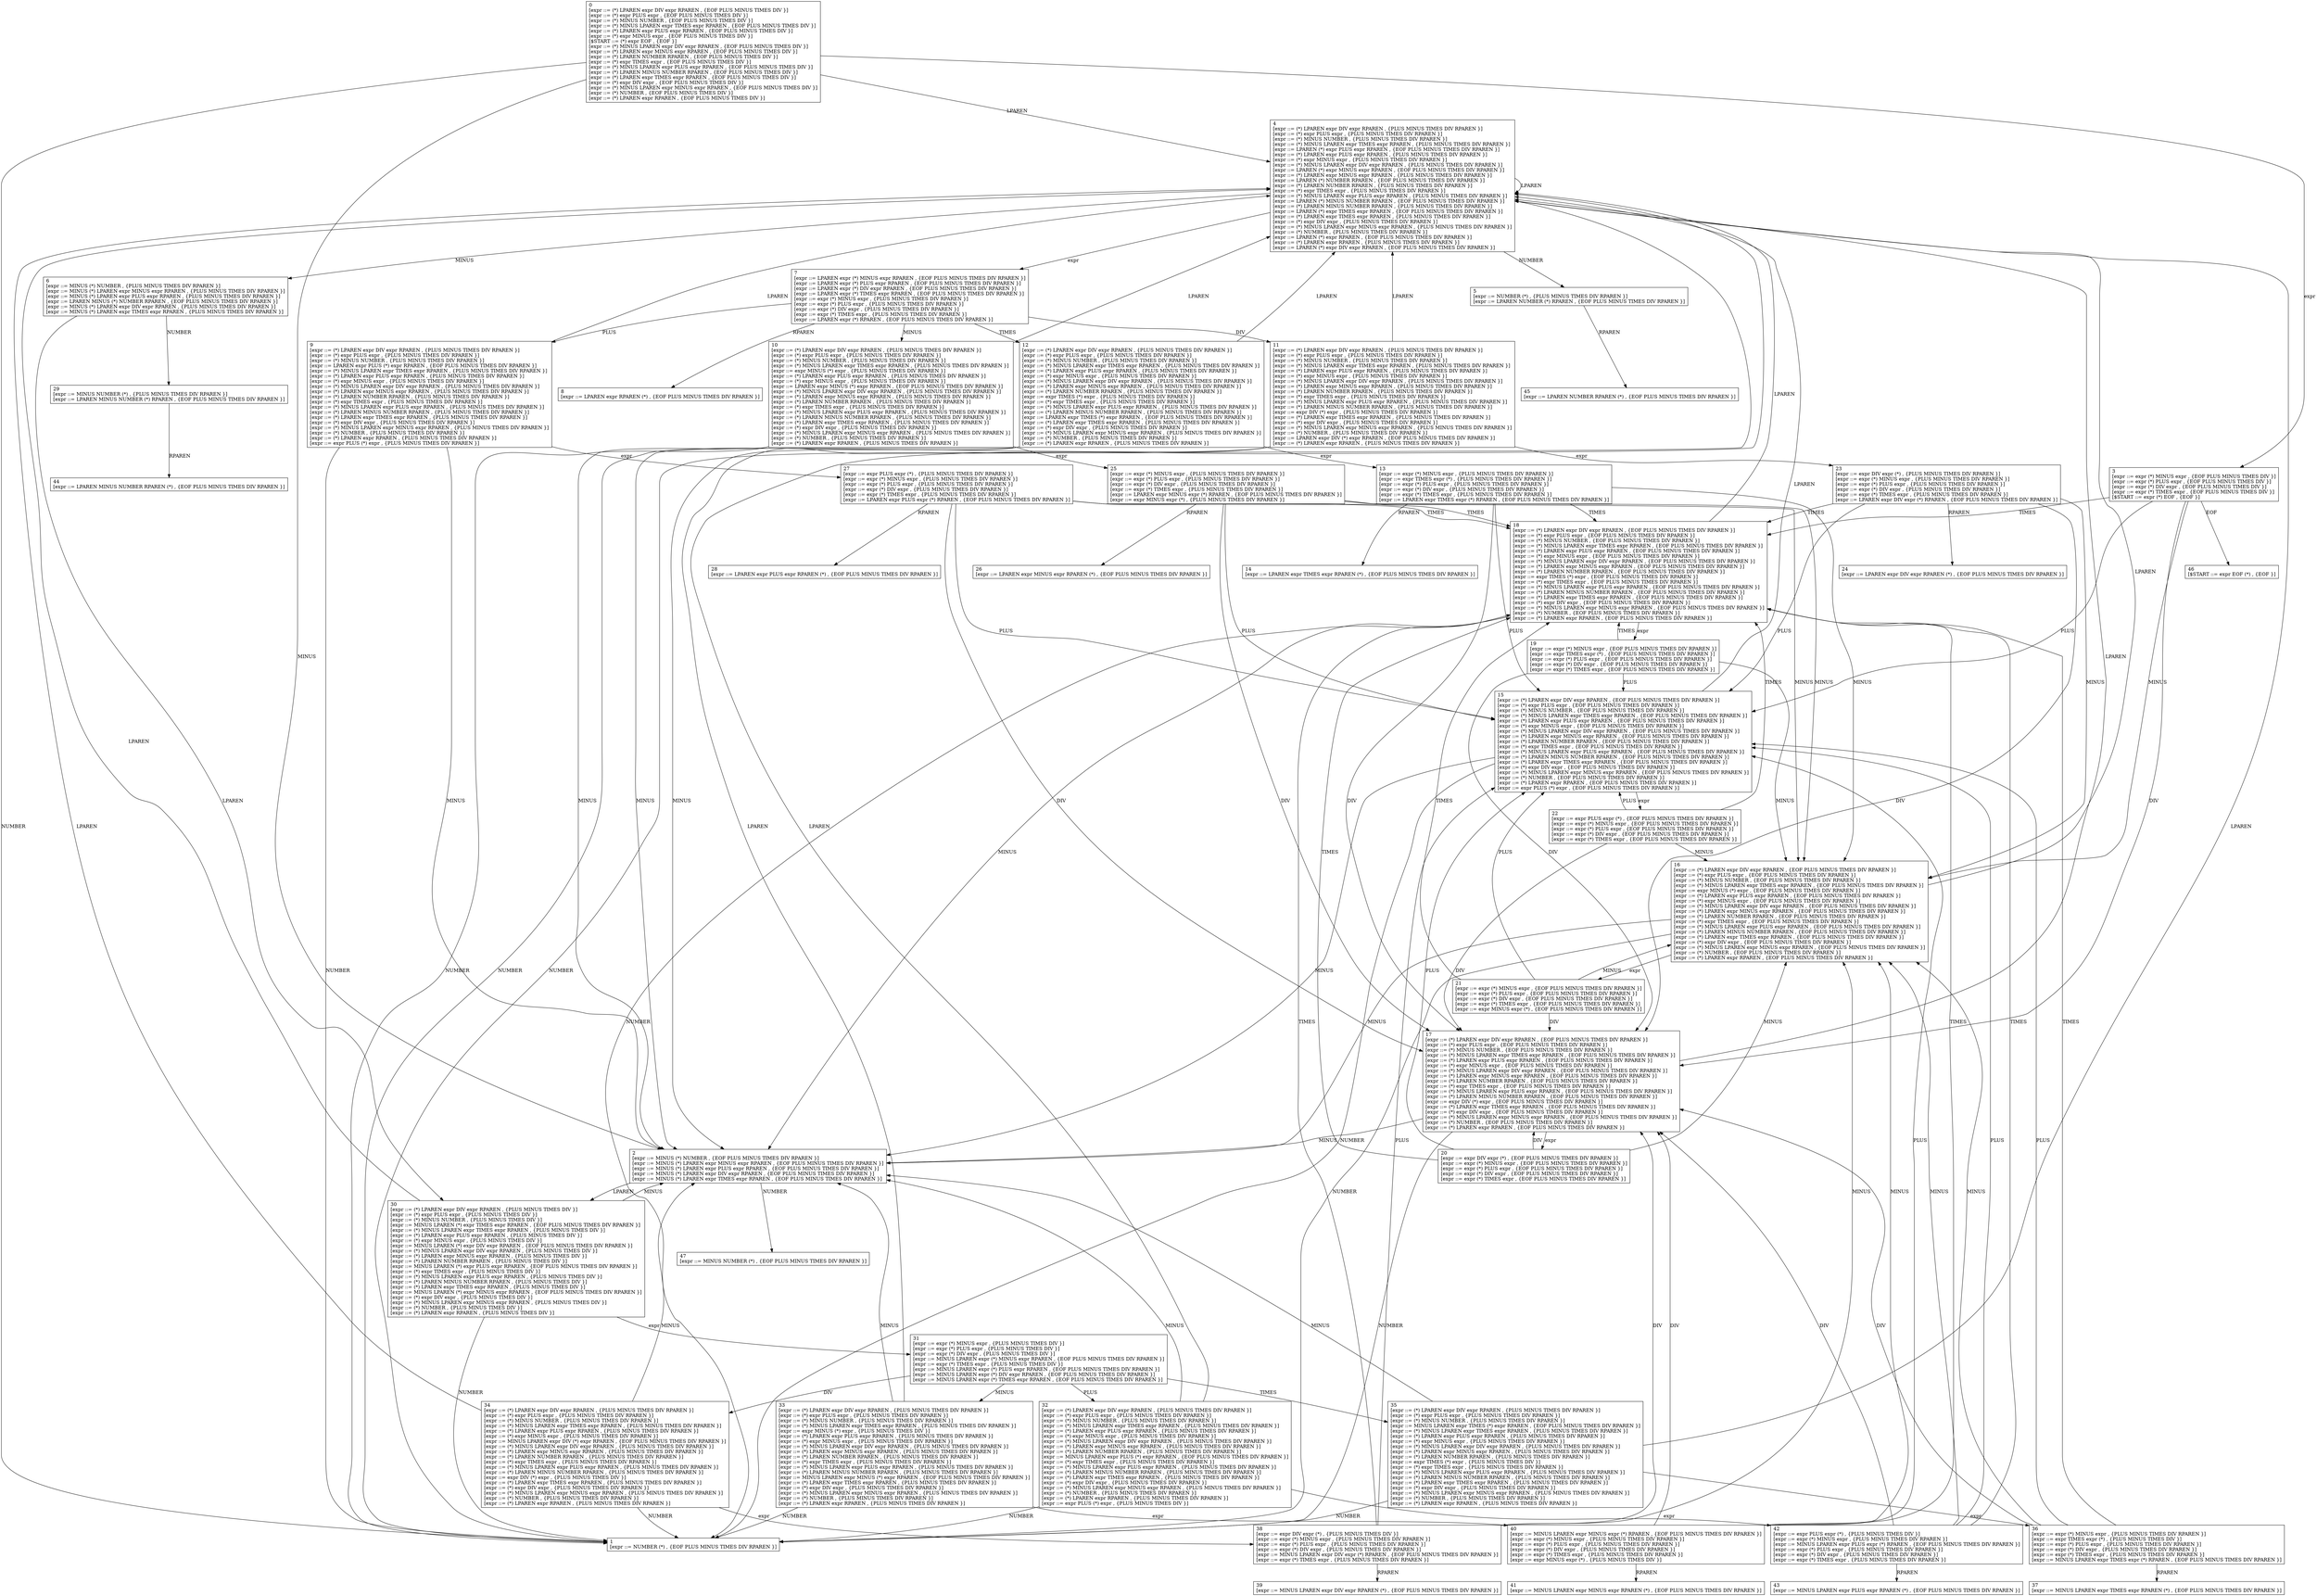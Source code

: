 // compile using graphviz: 
// dot lalr_machine.dot -Tsvg -o lalr_machine.svg
// fdp lalr_machine.dot -Tsvg -o lalr_machine.svg
// neato lalr_machine.dot -Tsvg -o lalr_machine.svg
digraph g {
   overlap = false;
   splines = true;
// ===== Viable Prefix Recognizer =====
// START 
"node0" [
   label ="0\l[expr ::= (*) LPAREN expr DIV expr RPAREN , {EOF PLUS MINUS TIMES DIV }]\l[expr ::= (*) expr PLUS expr , {EOF PLUS MINUS TIMES DIV }]\l[expr ::= (*) MINUS NUMBER , {EOF PLUS MINUS TIMES DIV }]\l[expr ::= (*) MINUS LPAREN expr TIMES expr RPAREN , {EOF PLUS MINUS TIMES DIV }]\l[expr ::= (*) LPAREN expr PLUS expr RPAREN , {EOF PLUS MINUS TIMES DIV }]\l[expr ::= (*) expr MINUS expr , {EOF PLUS MINUS TIMES DIV }]\l[$START ::= (*) expr EOF , {EOF }]\l[expr ::= (*) MINUS LPAREN expr DIV expr RPAREN , {EOF PLUS MINUS TIMES DIV }]\l[expr ::= (*) LPAREN expr MINUS expr RPAREN , {EOF PLUS MINUS TIMES DIV }]\l[expr ::= (*) LPAREN NUMBER RPAREN , {EOF PLUS MINUS TIMES DIV }]\l[expr ::= (*) expr TIMES expr , {EOF PLUS MINUS TIMES DIV }]\l[expr ::= (*) MINUS LPAREN expr PLUS expr RPAREN , {EOF PLUS MINUS TIMES DIV }]\l[expr ::= (*) LPAREN MINUS NUMBER RPAREN , {EOF PLUS MINUS TIMES DIV }]\l[expr ::= (*) LPAREN expr TIMES expr RPAREN , {EOF PLUS MINUS TIMES DIV }]\l[expr ::= (*) expr DIV expr , {EOF PLUS MINUS TIMES DIV }]\l[expr ::= (*) MINUS LPAREN expr MINUS expr RPAREN , {EOF PLUS MINUS TIMES DIV }]\l[expr ::= (*) NUMBER , {EOF PLUS MINUS TIMES DIV }]\l[expr ::= (*) LPAREN expr RPAREN , {EOF PLUS MINUS TIMES DIV }]\l"

   shape ="rect"
];
node0 -> node4 [ label="LPAREN"];
node0 -> node3 [ label="expr"];
node0 -> node2 [ label="MINUS"];
node0 -> node1 [ label="NUMBER"];
//-------------------
"node1" [
   label ="1\l[expr ::= NUMBER (*) , {EOF PLUS MINUS TIMES DIV RPAREN }]\l"

   shape ="rect"
];
//-------------------
"node2" [
   label ="2\l[expr ::= MINUS (*) NUMBER , {EOF PLUS MINUS TIMES DIV RPAREN }]\l[expr ::= MINUS (*) LPAREN expr MINUS expr RPAREN , {EOF PLUS MINUS TIMES DIV RPAREN }]\l[expr ::= MINUS (*) LPAREN expr PLUS expr RPAREN , {EOF PLUS MINUS TIMES DIV RPAREN }]\l[expr ::= MINUS (*) LPAREN expr DIV expr RPAREN , {EOF PLUS MINUS TIMES DIV RPAREN }]\l[expr ::= MINUS (*) LPAREN expr TIMES expr RPAREN , {EOF PLUS MINUS TIMES DIV RPAREN }]\l"

   shape ="rect"
];
node2 -> node30 [ label="LPAREN"];
node2 -> node47 [ label="NUMBER"];
//-------------------
"node3" [
   label ="3\l[expr ::= expr (*) MINUS expr , {EOF PLUS MINUS TIMES DIV }]\l[expr ::= expr (*) PLUS expr , {EOF PLUS MINUS TIMES DIV }]\l[expr ::= expr (*) DIV expr , {EOF PLUS MINUS TIMES DIV }]\l[expr ::= expr (*) TIMES expr , {EOF PLUS MINUS TIMES DIV }]\l[$START ::= expr (*) EOF , {EOF }]\l"

   shape ="rect"
];
node3 -> node18 [ label="TIMES"];
node3 -> node46 [ label="EOF"];
node3 -> node17 [ label="DIV"];
node3 -> node16 [ label="MINUS"];
node3 -> node15 [ label="PLUS"];
//-------------------
"node4" [
   label ="4\l[expr ::= (*) LPAREN expr DIV expr RPAREN , {PLUS MINUS TIMES DIV RPAREN }]\l[expr ::= (*) expr PLUS expr , {PLUS MINUS TIMES DIV RPAREN }]\l[expr ::= (*) MINUS NUMBER , {PLUS MINUS TIMES DIV RPAREN }]\l[expr ::= (*) MINUS LPAREN expr TIMES expr RPAREN , {PLUS MINUS TIMES DIV RPAREN }]\l[expr ::= LPAREN (*) expr PLUS expr RPAREN , {EOF PLUS MINUS TIMES DIV RPAREN }]\l[expr ::= (*) LPAREN expr PLUS expr RPAREN , {PLUS MINUS TIMES DIV RPAREN }]\l[expr ::= (*) expr MINUS expr , {PLUS MINUS TIMES DIV RPAREN }]\l[expr ::= (*) MINUS LPAREN expr DIV expr RPAREN , {PLUS MINUS TIMES DIV RPAREN }]\l[expr ::= LPAREN (*) expr MINUS expr RPAREN , {EOF PLUS MINUS TIMES DIV RPAREN }]\l[expr ::= (*) LPAREN expr MINUS expr RPAREN , {PLUS MINUS TIMES DIV RPAREN }]\l[expr ::= LPAREN (*) NUMBER RPAREN , {EOF PLUS MINUS TIMES DIV RPAREN }]\l[expr ::= (*) LPAREN NUMBER RPAREN , {PLUS MINUS TIMES DIV RPAREN }]\l[expr ::= (*) expr TIMES expr , {PLUS MINUS TIMES DIV RPAREN }]\l[expr ::= (*) MINUS LPAREN expr PLUS expr RPAREN , {PLUS MINUS TIMES DIV RPAREN }]\l[expr ::= LPAREN (*) MINUS NUMBER RPAREN , {EOF PLUS MINUS TIMES DIV RPAREN }]\l[expr ::= (*) LPAREN MINUS NUMBER RPAREN , {PLUS MINUS TIMES DIV RPAREN }]\l[expr ::= LPAREN (*) expr TIMES expr RPAREN , {EOF PLUS MINUS TIMES DIV RPAREN }]\l[expr ::= (*) LPAREN expr TIMES expr RPAREN , {PLUS MINUS TIMES DIV RPAREN }]\l[expr ::= (*) expr DIV expr , {PLUS MINUS TIMES DIV RPAREN }]\l[expr ::= (*) MINUS LPAREN expr MINUS expr RPAREN , {PLUS MINUS TIMES DIV RPAREN }]\l[expr ::= (*) NUMBER , {PLUS MINUS TIMES DIV RPAREN }]\l[expr ::= LPAREN (*) expr RPAREN , {EOF PLUS MINUS TIMES DIV RPAREN }]\l[expr ::= (*) LPAREN expr RPAREN , {PLUS MINUS TIMES DIV RPAREN }]\l[expr ::= LPAREN (*) expr DIV expr RPAREN , {EOF PLUS MINUS TIMES DIV RPAREN }]\l"

   shape ="rect"
];
node4 -> node4 [ label="LPAREN"];
node4 -> node7 [ label="expr"];
node4 -> node6 [ label="MINUS"];
node4 -> node5 [ label="NUMBER"];
//-------------------
"node5" [
   label ="5\l[expr ::= NUMBER (*) , {PLUS MINUS TIMES DIV RPAREN }]\l[expr ::= LPAREN NUMBER (*) RPAREN , {EOF PLUS MINUS TIMES DIV RPAREN }]\l"

   shape ="rect"
];
node5 -> node45 [ label="RPAREN"];
//-------------------
"node6" [
   label ="6\l[expr ::= MINUS (*) NUMBER , {PLUS MINUS TIMES DIV RPAREN }]\l[expr ::= MINUS (*) LPAREN expr MINUS expr RPAREN , {PLUS MINUS TIMES DIV RPAREN }]\l[expr ::= MINUS (*) LPAREN expr PLUS expr RPAREN , {PLUS MINUS TIMES DIV RPAREN }]\l[expr ::= LPAREN MINUS (*) NUMBER RPAREN , {EOF PLUS MINUS TIMES DIV RPAREN }]\l[expr ::= MINUS (*) LPAREN expr DIV expr RPAREN , {PLUS MINUS TIMES DIV RPAREN }]\l[expr ::= MINUS (*) LPAREN expr TIMES expr RPAREN , {PLUS MINUS TIMES DIV RPAREN }]\l"

   shape ="rect"
];
node6 -> node30 [ label="LPAREN"];
node6 -> node29 [ label="NUMBER"];
//-------------------
"node7" [
   label ="7\l[expr ::= LPAREN expr (*) MINUS expr RPAREN , {EOF PLUS MINUS TIMES DIV RPAREN }]\l[expr ::= LPAREN expr (*) PLUS expr RPAREN , {EOF PLUS MINUS TIMES DIV RPAREN }]\l[expr ::= LPAREN expr (*) DIV expr RPAREN , {EOF PLUS MINUS TIMES DIV RPAREN }]\l[expr ::= LPAREN expr (*) TIMES expr RPAREN , {EOF PLUS MINUS TIMES DIV RPAREN }]\l[expr ::= expr (*) MINUS expr , {PLUS MINUS TIMES DIV RPAREN }]\l[expr ::= expr (*) PLUS expr , {PLUS MINUS TIMES DIV RPAREN }]\l[expr ::= expr (*) DIV expr , {PLUS MINUS TIMES DIV RPAREN }]\l[expr ::= expr (*) TIMES expr , {PLUS MINUS TIMES DIV RPAREN }]\l[expr ::= LPAREN expr (*) RPAREN , {EOF PLUS MINUS TIMES DIV RPAREN }]\l"

   shape ="rect"
];
node7 -> node12 [ label="TIMES"];
node7 -> node11 [ label="DIV"];
node7 -> node10 [ label="MINUS"];
node7 -> node9 [ label="PLUS"];
node7 -> node8 [ label="RPAREN"];
//-------------------
"node8" [
   label ="8\l[expr ::= LPAREN expr RPAREN (*) , {EOF PLUS MINUS TIMES DIV RPAREN }]\l"

   shape ="rect"
];
//-------------------
"node9" [
   label ="9\l[expr ::= (*) LPAREN expr DIV expr RPAREN , {PLUS MINUS TIMES DIV RPAREN }]\l[expr ::= (*) expr PLUS expr , {PLUS MINUS TIMES DIV RPAREN }]\l[expr ::= (*) MINUS NUMBER , {PLUS MINUS TIMES DIV RPAREN }]\l[expr ::= LPAREN expr PLUS (*) expr RPAREN , {EOF PLUS MINUS TIMES DIV RPAREN }]\l[expr ::= (*) MINUS LPAREN expr TIMES expr RPAREN , {PLUS MINUS TIMES DIV RPAREN }]\l[expr ::= (*) LPAREN expr PLUS expr RPAREN , {PLUS MINUS TIMES DIV RPAREN }]\l[expr ::= (*) expr MINUS expr , {PLUS MINUS TIMES DIV RPAREN }]\l[expr ::= (*) MINUS LPAREN expr DIV expr RPAREN , {PLUS MINUS TIMES DIV RPAREN }]\l[expr ::= (*) LPAREN expr MINUS expr RPAREN , {PLUS MINUS TIMES DIV RPAREN }]\l[expr ::= (*) LPAREN NUMBER RPAREN , {PLUS MINUS TIMES DIV RPAREN }]\l[expr ::= (*) expr TIMES expr , {PLUS MINUS TIMES DIV RPAREN }]\l[expr ::= (*) MINUS LPAREN expr PLUS expr RPAREN , {PLUS MINUS TIMES DIV RPAREN }]\l[expr ::= (*) LPAREN MINUS NUMBER RPAREN , {PLUS MINUS TIMES DIV RPAREN }]\l[expr ::= (*) LPAREN expr TIMES expr RPAREN , {PLUS MINUS TIMES DIV RPAREN }]\l[expr ::= (*) expr DIV expr , {PLUS MINUS TIMES DIV RPAREN }]\l[expr ::= (*) MINUS LPAREN expr MINUS expr RPAREN , {PLUS MINUS TIMES DIV RPAREN }]\l[expr ::= (*) NUMBER , {PLUS MINUS TIMES DIV RPAREN }]\l[expr ::= (*) LPAREN expr RPAREN , {PLUS MINUS TIMES DIV RPAREN }]\l[expr ::= expr PLUS (*) expr , {PLUS MINUS TIMES DIV RPAREN }]\l"

   shape ="rect"
];
node9 -> node4 [ label="LPAREN"];
node9 -> node27 [ label="expr"];
node9 -> node2 [ label="MINUS"];
node9 -> node1 [ label="NUMBER"];
//-------------------
"node10" [
   label ="10\l[expr ::= (*) LPAREN expr DIV expr RPAREN , {PLUS MINUS TIMES DIV RPAREN }]\l[expr ::= (*) expr PLUS expr , {PLUS MINUS TIMES DIV RPAREN }]\l[expr ::= (*) MINUS NUMBER , {PLUS MINUS TIMES DIV RPAREN }]\l[expr ::= (*) MINUS LPAREN expr TIMES expr RPAREN , {PLUS MINUS TIMES DIV RPAREN }]\l[expr ::= expr MINUS (*) expr , {PLUS MINUS TIMES DIV RPAREN }]\l[expr ::= (*) LPAREN expr PLUS expr RPAREN , {PLUS MINUS TIMES DIV RPAREN }]\l[expr ::= (*) expr MINUS expr , {PLUS MINUS TIMES DIV RPAREN }]\l[expr ::= LPAREN expr MINUS (*) expr RPAREN , {EOF PLUS MINUS TIMES DIV RPAREN }]\l[expr ::= (*) MINUS LPAREN expr DIV expr RPAREN , {PLUS MINUS TIMES DIV RPAREN }]\l[expr ::= (*) LPAREN expr MINUS expr RPAREN , {PLUS MINUS TIMES DIV RPAREN }]\l[expr ::= (*) LPAREN NUMBER RPAREN , {PLUS MINUS TIMES DIV RPAREN }]\l[expr ::= (*) expr TIMES expr , {PLUS MINUS TIMES DIV RPAREN }]\l[expr ::= (*) MINUS LPAREN expr PLUS expr RPAREN , {PLUS MINUS TIMES DIV RPAREN }]\l[expr ::= (*) LPAREN MINUS NUMBER RPAREN , {PLUS MINUS TIMES DIV RPAREN }]\l[expr ::= (*) LPAREN expr TIMES expr RPAREN , {PLUS MINUS TIMES DIV RPAREN }]\l[expr ::= (*) expr DIV expr , {PLUS MINUS TIMES DIV RPAREN }]\l[expr ::= (*) MINUS LPAREN expr MINUS expr RPAREN , {PLUS MINUS TIMES DIV RPAREN }]\l[expr ::= (*) NUMBER , {PLUS MINUS TIMES DIV RPAREN }]\l[expr ::= (*) LPAREN expr RPAREN , {PLUS MINUS TIMES DIV RPAREN }]\l"

   shape ="rect"
];
node10 -> node4 [ label="LPAREN"];
node10 -> node25 [ label="expr"];
node10 -> node2 [ label="MINUS"];
node10 -> node1 [ label="NUMBER"];
//-------------------
"node11" [
   label ="11\l[expr ::= (*) LPAREN expr DIV expr RPAREN , {PLUS MINUS TIMES DIV RPAREN }]\l[expr ::= (*) expr PLUS expr , {PLUS MINUS TIMES DIV RPAREN }]\l[expr ::= (*) MINUS NUMBER , {PLUS MINUS TIMES DIV RPAREN }]\l[expr ::= (*) MINUS LPAREN expr TIMES expr RPAREN , {PLUS MINUS TIMES DIV RPAREN }]\l[expr ::= (*) LPAREN expr PLUS expr RPAREN , {PLUS MINUS TIMES DIV RPAREN }]\l[expr ::= (*) expr MINUS expr , {PLUS MINUS TIMES DIV RPAREN }]\l[expr ::= (*) MINUS LPAREN expr DIV expr RPAREN , {PLUS MINUS TIMES DIV RPAREN }]\l[expr ::= (*) LPAREN expr MINUS expr RPAREN , {PLUS MINUS TIMES DIV RPAREN }]\l[expr ::= (*) LPAREN NUMBER RPAREN , {PLUS MINUS TIMES DIV RPAREN }]\l[expr ::= (*) expr TIMES expr , {PLUS MINUS TIMES DIV RPAREN }]\l[expr ::= (*) MINUS LPAREN expr PLUS expr RPAREN , {PLUS MINUS TIMES DIV RPAREN }]\l[expr ::= (*) LPAREN MINUS NUMBER RPAREN , {PLUS MINUS TIMES DIV RPAREN }]\l[expr ::= expr DIV (*) expr , {PLUS MINUS TIMES DIV RPAREN }]\l[expr ::= (*) LPAREN expr TIMES expr RPAREN , {PLUS MINUS TIMES DIV RPAREN }]\l[expr ::= (*) expr DIV expr , {PLUS MINUS TIMES DIV RPAREN }]\l[expr ::= (*) MINUS LPAREN expr MINUS expr RPAREN , {PLUS MINUS TIMES DIV RPAREN }]\l[expr ::= (*) NUMBER , {PLUS MINUS TIMES DIV RPAREN }]\l[expr ::= LPAREN expr DIV (*) expr RPAREN , {EOF PLUS MINUS TIMES DIV RPAREN }]\l[expr ::= (*) LPAREN expr RPAREN , {PLUS MINUS TIMES DIV RPAREN }]\l"

   shape ="rect"
];
node11 -> node4 [ label="LPAREN"];
node11 -> node23 [ label="expr"];
node11 -> node2 [ label="MINUS"];
node11 -> node1 [ label="NUMBER"];
//-------------------
"node12" [
   label ="12\l[expr ::= (*) LPAREN expr DIV expr RPAREN , {PLUS MINUS TIMES DIV RPAREN }]\l[expr ::= (*) expr PLUS expr , {PLUS MINUS TIMES DIV RPAREN }]\l[expr ::= (*) MINUS NUMBER , {PLUS MINUS TIMES DIV RPAREN }]\l[expr ::= (*) MINUS LPAREN expr TIMES expr RPAREN , {PLUS MINUS TIMES DIV RPAREN }]\l[expr ::= (*) LPAREN expr PLUS expr RPAREN , {PLUS MINUS TIMES DIV RPAREN }]\l[expr ::= (*) expr MINUS expr , {PLUS MINUS TIMES DIV RPAREN }]\l[expr ::= (*) MINUS LPAREN expr DIV expr RPAREN , {PLUS MINUS TIMES DIV RPAREN }]\l[expr ::= (*) LPAREN expr MINUS expr RPAREN , {PLUS MINUS TIMES DIV RPAREN }]\l[expr ::= (*) LPAREN NUMBER RPAREN , {PLUS MINUS TIMES DIV RPAREN }]\l[expr ::= expr TIMES (*) expr , {PLUS MINUS TIMES DIV RPAREN }]\l[expr ::= (*) expr TIMES expr , {PLUS MINUS TIMES DIV RPAREN }]\l[expr ::= (*) MINUS LPAREN expr PLUS expr RPAREN , {PLUS MINUS TIMES DIV RPAREN }]\l[expr ::= (*) LPAREN MINUS NUMBER RPAREN , {PLUS MINUS TIMES DIV RPAREN }]\l[expr ::= LPAREN expr TIMES (*) expr RPAREN , {EOF PLUS MINUS TIMES DIV RPAREN }]\l[expr ::= (*) LPAREN expr TIMES expr RPAREN , {PLUS MINUS TIMES DIV RPAREN }]\l[expr ::= (*) expr DIV expr , {PLUS MINUS TIMES DIV RPAREN }]\l[expr ::= (*) MINUS LPAREN expr MINUS expr RPAREN , {PLUS MINUS TIMES DIV RPAREN }]\l[expr ::= (*) NUMBER , {PLUS MINUS TIMES DIV RPAREN }]\l[expr ::= (*) LPAREN expr RPAREN , {PLUS MINUS TIMES DIV RPAREN }]\l"

   shape ="rect"
];
node12 -> node4 [ label="LPAREN"];
node12 -> node13 [ label="expr"];
node12 -> node2 [ label="MINUS"];
node12 -> node1 [ label="NUMBER"];
//-------------------
"node13" [
   label ="13\l[expr ::= expr (*) MINUS expr , {PLUS MINUS TIMES DIV RPAREN }]\l[expr ::= expr TIMES expr (*) , {PLUS MINUS TIMES DIV RPAREN }]\l[expr ::= expr (*) PLUS expr , {PLUS MINUS TIMES DIV RPAREN }]\l[expr ::= expr (*) DIV expr , {PLUS MINUS TIMES DIV RPAREN }]\l[expr ::= expr (*) TIMES expr , {PLUS MINUS TIMES DIV RPAREN }]\l[expr ::= LPAREN expr TIMES expr (*) RPAREN , {EOF PLUS MINUS TIMES DIV RPAREN }]\l"

   shape ="rect"
];
node13 -> node18 [ label="TIMES"];
node13 -> node17 [ label="DIV"];
node13 -> node16 [ label="MINUS"];
node13 -> node15 [ label="PLUS"];
node13 -> node14 [ label="RPAREN"];
//-------------------
"node14" [
   label ="14\l[expr ::= LPAREN expr TIMES expr RPAREN (*) , {EOF PLUS MINUS TIMES DIV RPAREN }]\l"

   shape ="rect"
];
//-------------------
"node15" [
   label ="15\l[expr ::= (*) LPAREN expr DIV expr RPAREN , {EOF PLUS MINUS TIMES DIV RPAREN }]\l[expr ::= (*) expr PLUS expr , {EOF PLUS MINUS TIMES DIV RPAREN }]\l[expr ::= (*) MINUS NUMBER , {EOF PLUS MINUS TIMES DIV RPAREN }]\l[expr ::= (*) MINUS LPAREN expr TIMES expr RPAREN , {EOF PLUS MINUS TIMES DIV RPAREN }]\l[expr ::= (*) LPAREN expr PLUS expr RPAREN , {EOF PLUS MINUS TIMES DIV RPAREN }]\l[expr ::= (*) expr MINUS expr , {EOF PLUS MINUS TIMES DIV RPAREN }]\l[expr ::= (*) MINUS LPAREN expr DIV expr RPAREN , {EOF PLUS MINUS TIMES DIV RPAREN }]\l[expr ::= (*) LPAREN expr MINUS expr RPAREN , {EOF PLUS MINUS TIMES DIV RPAREN }]\l[expr ::= (*) LPAREN NUMBER RPAREN , {EOF PLUS MINUS TIMES DIV RPAREN }]\l[expr ::= (*) expr TIMES expr , {EOF PLUS MINUS TIMES DIV RPAREN }]\l[expr ::= (*) MINUS LPAREN expr PLUS expr RPAREN , {EOF PLUS MINUS TIMES DIV RPAREN }]\l[expr ::= (*) LPAREN MINUS NUMBER RPAREN , {EOF PLUS MINUS TIMES DIV RPAREN }]\l[expr ::= (*) LPAREN expr TIMES expr RPAREN , {EOF PLUS MINUS TIMES DIV RPAREN }]\l[expr ::= (*) expr DIV expr , {EOF PLUS MINUS TIMES DIV RPAREN }]\l[expr ::= (*) MINUS LPAREN expr MINUS expr RPAREN , {EOF PLUS MINUS TIMES DIV RPAREN }]\l[expr ::= (*) NUMBER , {EOF PLUS MINUS TIMES DIV RPAREN }]\l[expr ::= (*) LPAREN expr RPAREN , {EOF PLUS MINUS TIMES DIV RPAREN }]\l[expr ::= expr PLUS (*) expr , {EOF PLUS MINUS TIMES DIV RPAREN }]\l"

   shape ="rect"
];
node15 -> node4 [ label="LPAREN"];
node15 -> node22 [ label="expr"];
node15 -> node2 [ label="MINUS"];
node15 -> node1 [ label="NUMBER"];
//-------------------
"node16" [
   label ="16\l[expr ::= (*) LPAREN expr DIV expr RPAREN , {EOF PLUS MINUS TIMES DIV RPAREN }]\l[expr ::= (*) expr PLUS expr , {EOF PLUS MINUS TIMES DIV RPAREN }]\l[expr ::= (*) MINUS NUMBER , {EOF PLUS MINUS TIMES DIV RPAREN }]\l[expr ::= (*) MINUS LPAREN expr TIMES expr RPAREN , {EOF PLUS MINUS TIMES DIV RPAREN }]\l[expr ::= expr MINUS (*) expr , {EOF PLUS MINUS TIMES DIV RPAREN }]\l[expr ::= (*) LPAREN expr PLUS expr RPAREN , {EOF PLUS MINUS TIMES DIV RPAREN }]\l[expr ::= (*) expr MINUS expr , {EOF PLUS MINUS TIMES DIV RPAREN }]\l[expr ::= (*) MINUS LPAREN expr DIV expr RPAREN , {EOF PLUS MINUS TIMES DIV RPAREN }]\l[expr ::= (*) LPAREN expr MINUS expr RPAREN , {EOF PLUS MINUS TIMES DIV RPAREN }]\l[expr ::= (*) LPAREN NUMBER RPAREN , {EOF PLUS MINUS TIMES DIV RPAREN }]\l[expr ::= (*) expr TIMES expr , {EOF PLUS MINUS TIMES DIV RPAREN }]\l[expr ::= (*) MINUS LPAREN expr PLUS expr RPAREN , {EOF PLUS MINUS TIMES DIV RPAREN }]\l[expr ::= (*) LPAREN MINUS NUMBER RPAREN , {EOF PLUS MINUS TIMES DIV RPAREN }]\l[expr ::= (*) LPAREN expr TIMES expr RPAREN , {EOF PLUS MINUS TIMES DIV RPAREN }]\l[expr ::= (*) expr DIV expr , {EOF PLUS MINUS TIMES DIV RPAREN }]\l[expr ::= (*) MINUS LPAREN expr MINUS expr RPAREN , {EOF PLUS MINUS TIMES DIV RPAREN }]\l[expr ::= (*) NUMBER , {EOF PLUS MINUS TIMES DIV RPAREN }]\l[expr ::= (*) LPAREN expr RPAREN , {EOF PLUS MINUS TIMES DIV RPAREN }]\l"

   shape ="rect"
];
node16 -> node4 [ label="LPAREN"];
node16 -> node21 [ label="expr"];
node16 -> node2 [ label="MINUS"];
node16 -> node1 [ label="NUMBER"];
//-------------------
"node17" [
   label ="17\l[expr ::= (*) LPAREN expr DIV expr RPAREN , {EOF PLUS MINUS TIMES DIV RPAREN }]\l[expr ::= (*) expr PLUS expr , {EOF PLUS MINUS TIMES DIV RPAREN }]\l[expr ::= (*) MINUS NUMBER , {EOF PLUS MINUS TIMES DIV RPAREN }]\l[expr ::= (*) MINUS LPAREN expr TIMES expr RPAREN , {EOF PLUS MINUS TIMES DIV RPAREN }]\l[expr ::= (*) LPAREN expr PLUS expr RPAREN , {EOF PLUS MINUS TIMES DIV RPAREN }]\l[expr ::= (*) expr MINUS expr , {EOF PLUS MINUS TIMES DIV RPAREN }]\l[expr ::= (*) MINUS LPAREN expr DIV expr RPAREN , {EOF PLUS MINUS TIMES DIV RPAREN }]\l[expr ::= (*) LPAREN expr MINUS expr RPAREN , {EOF PLUS MINUS TIMES DIV RPAREN }]\l[expr ::= (*) LPAREN NUMBER RPAREN , {EOF PLUS MINUS TIMES DIV RPAREN }]\l[expr ::= (*) expr TIMES expr , {EOF PLUS MINUS TIMES DIV RPAREN }]\l[expr ::= (*) MINUS LPAREN expr PLUS expr RPAREN , {EOF PLUS MINUS TIMES DIV RPAREN }]\l[expr ::= (*) LPAREN MINUS NUMBER RPAREN , {EOF PLUS MINUS TIMES DIV RPAREN }]\l[expr ::= expr DIV (*) expr , {EOF PLUS MINUS TIMES DIV RPAREN }]\l[expr ::= (*) LPAREN expr TIMES expr RPAREN , {EOF PLUS MINUS TIMES DIV RPAREN }]\l[expr ::= (*) expr DIV expr , {EOF PLUS MINUS TIMES DIV RPAREN }]\l[expr ::= (*) MINUS LPAREN expr MINUS expr RPAREN , {EOF PLUS MINUS TIMES DIV RPAREN }]\l[expr ::= (*) NUMBER , {EOF PLUS MINUS TIMES DIV RPAREN }]\l[expr ::= (*) LPAREN expr RPAREN , {EOF PLUS MINUS TIMES DIV RPAREN }]\l"

   shape ="rect"
];
node17 -> node4 [ label="LPAREN"];
node17 -> node20 [ label="expr"];
node17 -> node2 [ label="MINUS"];
node17 -> node1 [ label="NUMBER"];
//-------------------
"node18" [
   label ="18\l[expr ::= (*) LPAREN expr DIV expr RPAREN , {EOF PLUS MINUS TIMES DIV RPAREN }]\l[expr ::= (*) expr PLUS expr , {EOF PLUS MINUS TIMES DIV RPAREN }]\l[expr ::= (*) MINUS NUMBER , {EOF PLUS MINUS TIMES DIV RPAREN }]\l[expr ::= (*) MINUS LPAREN expr TIMES expr RPAREN , {EOF PLUS MINUS TIMES DIV RPAREN }]\l[expr ::= (*) LPAREN expr PLUS expr RPAREN , {EOF PLUS MINUS TIMES DIV RPAREN }]\l[expr ::= (*) expr MINUS expr , {EOF PLUS MINUS TIMES DIV RPAREN }]\l[expr ::= (*) MINUS LPAREN expr DIV expr RPAREN , {EOF PLUS MINUS TIMES DIV RPAREN }]\l[expr ::= (*) LPAREN expr MINUS expr RPAREN , {EOF PLUS MINUS TIMES DIV RPAREN }]\l[expr ::= (*) LPAREN NUMBER RPAREN , {EOF PLUS MINUS TIMES DIV RPAREN }]\l[expr ::= expr TIMES (*) expr , {EOF PLUS MINUS TIMES DIV RPAREN }]\l[expr ::= (*) expr TIMES expr , {EOF PLUS MINUS TIMES DIV RPAREN }]\l[expr ::= (*) MINUS LPAREN expr PLUS expr RPAREN , {EOF PLUS MINUS TIMES DIV RPAREN }]\l[expr ::= (*) LPAREN MINUS NUMBER RPAREN , {EOF PLUS MINUS TIMES DIV RPAREN }]\l[expr ::= (*) LPAREN expr TIMES expr RPAREN , {EOF PLUS MINUS TIMES DIV RPAREN }]\l[expr ::= (*) expr DIV expr , {EOF PLUS MINUS TIMES DIV RPAREN }]\l[expr ::= (*) MINUS LPAREN expr MINUS expr RPAREN , {EOF PLUS MINUS TIMES DIV RPAREN }]\l[expr ::= (*) NUMBER , {EOF PLUS MINUS TIMES DIV RPAREN }]\l[expr ::= (*) LPAREN expr RPAREN , {EOF PLUS MINUS TIMES DIV RPAREN }]\l"

   shape ="rect"
];
node18 -> node4 [ label="LPAREN"];
node18 -> node19 [ label="expr"];
node18 -> node2 [ label="MINUS"];
node18 -> node1 [ label="NUMBER"];
//-------------------
"node19" [
   label ="19\l[expr ::= expr (*) MINUS expr , {EOF PLUS MINUS TIMES DIV RPAREN }]\l[expr ::= expr TIMES expr (*) , {EOF PLUS MINUS TIMES DIV RPAREN }]\l[expr ::= expr (*) PLUS expr , {EOF PLUS MINUS TIMES DIV RPAREN }]\l[expr ::= expr (*) DIV expr , {EOF PLUS MINUS TIMES DIV RPAREN }]\l[expr ::= expr (*) TIMES expr , {EOF PLUS MINUS TIMES DIV RPAREN }]\l"

   shape ="rect"
];
node19 -> node18 [ label="TIMES"];
node19 -> node17 [ label="DIV"];
node19 -> node16 [ label="MINUS"];
node19 -> node15 [ label="PLUS"];
//-------------------
"node20" [
   label ="20\l[expr ::= expr DIV expr (*) , {EOF PLUS MINUS TIMES DIV RPAREN }]\l[expr ::= expr (*) MINUS expr , {EOF PLUS MINUS TIMES DIV RPAREN }]\l[expr ::= expr (*) PLUS expr , {EOF PLUS MINUS TIMES DIV RPAREN }]\l[expr ::= expr (*) DIV expr , {EOF PLUS MINUS TIMES DIV RPAREN }]\l[expr ::= expr (*) TIMES expr , {EOF PLUS MINUS TIMES DIV RPAREN }]\l"

   shape ="rect"
];
node20 -> node18 [ label="TIMES"];
node20 -> node17 [ label="DIV"];
node20 -> node16 [ label="MINUS"];
node20 -> node15 [ label="PLUS"];
//-------------------
"node21" [
   label ="21\l[expr ::= expr (*) MINUS expr , {EOF PLUS MINUS TIMES DIV RPAREN }]\l[expr ::= expr (*) PLUS expr , {EOF PLUS MINUS TIMES DIV RPAREN }]\l[expr ::= expr (*) DIV expr , {EOF PLUS MINUS TIMES DIV RPAREN }]\l[expr ::= expr (*) TIMES expr , {EOF PLUS MINUS TIMES DIV RPAREN }]\l[expr ::= expr MINUS expr (*) , {EOF PLUS MINUS TIMES DIV RPAREN }]\l"

   shape ="rect"
];
node21 -> node18 [ label="TIMES"];
node21 -> node17 [ label="DIV"];
node21 -> node16 [ label="MINUS"];
node21 -> node15 [ label="PLUS"];
//-------------------
"node22" [
   label ="22\l[expr ::= expr PLUS expr (*) , {EOF PLUS MINUS TIMES DIV RPAREN }]\l[expr ::= expr (*) MINUS expr , {EOF PLUS MINUS TIMES DIV RPAREN }]\l[expr ::= expr (*) PLUS expr , {EOF PLUS MINUS TIMES DIV RPAREN }]\l[expr ::= expr (*) DIV expr , {EOF PLUS MINUS TIMES DIV RPAREN }]\l[expr ::= expr (*) TIMES expr , {EOF PLUS MINUS TIMES DIV RPAREN }]\l"

   shape ="rect"
];
node22 -> node18 [ label="TIMES"];
node22 -> node17 [ label="DIV"];
node22 -> node16 [ label="MINUS"];
node22 -> node15 [ label="PLUS"];
//-------------------
"node23" [
   label ="23\l[expr ::= expr DIV expr (*) , {PLUS MINUS TIMES DIV RPAREN }]\l[expr ::= expr (*) MINUS expr , {PLUS MINUS TIMES DIV RPAREN }]\l[expr ::= expr (*) PLUS expr , {PLUS MINUS TIMES DIV RPAREN }]\l[expr ::= expr (*) DIV expr , {PLUS MINUS TIMES DIV RPAREN }]\l[expr ::= expr (*) TIMES expr , {PLUS MINUS TIMES DIV RPAREN }]\l[expr ::= LPAREN expr DIV expr (*) RPAREN , {EOF PLUS MINUS TIMES DIV RPAREN }]\l"

   shape ="rect"
];
node23 -> node18 [ label="TIMES"];
node23 -> node17 [ label="DIV"];
node23 -> node16 [ label="MINUS"];
node23 -> node15 [ label="PLUS"];
node23 -> node24 [ label="RPAREN"];
//-------------------
"node24" [
   label ="24\l[expr ::= LPAREN expr DIV expr RPAREN (*) , {EOF PLUS MINUS TIMES DIV RPAREN }]\l"

   shape ="rect"
];
//-------------------
"node25" [
   label ="25\l[expr ::= expr (*) MINUS expr , {PLUS MINUS TIMES DIV RPAREN }]\l[expr ::= expr (*) PLUS expr , {PLUS MINUS TIMES DIV RPAREN }]\l[expr ::= expr (*) DIV expr , {PLUS MINUS TIMES DIV RPAREN }]\l[expr ::= expr (*) TIMES expr , {PLUS MINUS TIMES DIV RPAREN }]\l[expr ::= LPAREN expr MINUS expr (*) RPAREN , {EOF PLUS MINUS TIMES DIV RPAREN }]\l[expr ::= expr MINUS expr (*) , {PLUS MINUS TIMES DIV RPAREN }]\l"

   shape ="rect"
];
node25 -> node18 [ label="TIMES"];
node25 -> node17 [ label="DIV"];
node25 -> node16 [ label="MINUS"];
node25 -> node15 [ label="PLUS"];
node25 -> node26 [ label="RPAREN"];
//-------------------
"node26" [
   label ="26\l[expr ::= LPAREN expr MINUS expr RPAREN (*) , {EOF PLUS MINUS TIMES DIV RPAREN }]\l"

   shape ="rect"
];
//-------------------
"node27" [
   label ="27\l[expr ::= expr PLUS expr (*) , {PLUS MINUS TIMES DIV RPAREN }]\l[expr ::= expr (*) MINUS expr , {PLUS MINUS TIMES DIV RPAREN }]\l[expr ::= expr (*) PLUS expr , {PLUS MINUS TIMES DIV RPAREN }]\l[expr ::= expr (*) DIV expr , {PLUS MINUS TIMES DIV RPAREN }]\l[expr ::= expr (*) TIMES expr , {PLUS MINUS TIMES DIV RPAREN }]\l[expr ::= LPAREN expr PLUS expr (*) RPAREN , {EOF PLUS MINUS TIMES DIV RPAREN }]\l"

   shape ="rect"
];
node27 -> node18 [ label="TIMES"];
node27 -> node17 [ label="DIV"];
node27 -> node16 [ label="MINUS"];
node27 -> node15 [ label="PLUS"];
node27 -> node28 [ label="RPAREN"];
//-------------------
"node28" [
   label ="28\l[expr ::= LPAREN expr PLUS expr RPAREN (*) , {EOF PLUS MINUS TIMES DIV RPAREN }]\l"

   shape ="rect"
];
//-------------------
"node29" [
   label ="29\l[expr ::= MINUS NUMBER (*) , {PLUS MINUS TIMES DIV RPAREN }]\l[expr ::= LPAREN MINUS NUMBER (*) RPAREN , {EOF PLUS MINUS TIMES DIV RPAREN }]\l"

   shape ="rect"
];
node29 -> node44 [ label="RPAREN"];
//-------------------
"node30" [
   label ="30\l[expr ::= (*) LPAREN expr DIV expr RPAREN , {PLUS MINUS TIMES DIV }]\l[expr ::= (*) expr PLUS expr , {PLUS MINUS TIMES DIV }]\l[expr ::= (*) MINUS NUMBER , {PLUS MINUS TIMES DIV }]\l[expr ::= MINUS LPAREN (*) expr TIMES expr RPAREN , {EOF PLUS MINUS TIMES DIV RPAREN }]\l[expr ::= (*) MINUS LPAREN expr TIMES expr RPAREN , {PLUS MINUS TIMES DIV }]\l[expr ::= (*) LPAREN expr PLUS expr RPAREN , {PLUS MINUS TIMES DIV }]\l[expr ::= (*) expr MINUS expr , {PLUS MINUS TIMES DIV }]\l[expr ::= MINUS LPAREN (*) expr DIV expr RPAREN , {EOF PLUS MINUS TIMES DIV RPAREN }]\l[expr ::= (*) MINUS LPAREN expr DIV expr RPAREN , {PLUS MINUS TIMES DIV }]\l[expr ::= (*) LPAREN expr MINUS expr RPAREN , {PLUS MINUS TIMES DIV }]\l[expr ::= (*) LPAREN NUMBER RPAREN , {PLUS MINUS TIMES DIV }]\l[expr ::= MINUS LPAREN (*) expr PLUS expr RPAREN , {EOF PLUS MINUS TIMES DIV RPAREN }]\l[expr ::= (*) expr TIMES expr , {PLUS MINUS TIMES DIV }]\l[expr ::= (*) MINUS LPAREN expr PLUS expr RPAREN , {PLUS MINUS TIMES DIV }]\l[expr ::= (*) LPAREN MINUS NUMBER RPAREN , {PLUS MINUS TIMES DIV }]\l[expr ::= (*) LPAREN expr TIMES expr RPAREN , {PLUS MINUS TIMES DIV }]\l[expr ::= MINUS LPAREN (*) expr MINUS expr RPAREN , {EOF PLUS MINUS TIMES DIV RPAREN }]\l[expr ::= (*) expr DIV expr , {PLUS MINUS TIMES DIV }]\l[expr ::= (*) MINUS LPAREN expr MINUS expr RPAREN , {PLUS MINUS TIMES DIV }]\l[expr ::= (*) NUMBER , {PLUS MINUS TIMES DIV }]\l[expr ::= (*) LPAREN expr RPAREN , {PLUS MINUS TIMES DIV }]\l"

   shape ="rect"
];
node30 -> node4 [ label="LPAREN"];
node30 -> node31 [ label="expr"];
node30 -> node2 [ label="MINUS"];
node30 -> node1 [ label="NUMBER"];
//-------------------
"node31" [
   label ="31\l[expr ::= expr (*) MINUS expr , {PLUS MINUS TIMES DIV }]\l[expr ::= expr (*) PLUS expr , {PLUS MINUS TIMES DIV }]\l[expr ::= expr (*) DIV expr , {PLUS MINUS TIMES DIV }]\l[expr ::= MINUS LPAREN expr (*) MINUS expr RPAREN , {EOF PLUS MINUS TIMES DIV RPAREN }]\l[expr ::= expr (*) TIMES expr , {PLUS MINUS TIMES DIV }]\l[expr ::= MINUS LPAREN expr (*) PLUS expr RPAREN , {EOF PLUS MINUS TIMES DIV RPAREN }]\l[expr ::= MINUS LPAREN expr (*) DIV expr RPAREN , {EOF PLUS MINUS TIMES DIV RPAREN }]\l[expr ::= MINUS LPAREN expr (*) TIMES expr RPAREN , {EOF PLUS MINUS TIMES DIV RPAREN }]\l"

   shape ="rect"
];
node31 -> node35 [ label="TIMES"];
node31 -> node34 [ label="DIV"];
node31 -> node33 [ label="MINUS"];
node31 -> node32 [ label="PLUS"];
//-------------------
"node32" [
   label ="32\l[expr ::= (*) LPAREN expr DIV expr RPAREN , {PLUS MINUS TIMES DIV RPAREN }]\l[expr ::= (*) expr PLUS expr , {PLUS MINUS TIMES DIV RPAREN }]\l[expr ::= (*) MINUS NUMBER , {PLUS MINUS TIMES DIV RPAREN }]\l[expr ::= (*) MINUS LPAREN expr TIMES expr RPAREN , {PLUS MINUS TIMES DIV RPAREN }]\l[expr ::= (*) LPAREN expr PLUS expr RPAREN , {PLUS MINUS TIMES DIV RPAREN }]\l[expr ::= (*) expr MINUS expr , {PLUS MINUS TIMES DIV RPAREN }]\l[expr ::= (*) MINUS LPAREN expr DIV expr RPAREN , {PLUS MINUS TIMES DIV RPAREN }]\l[expr ::= (*) LPAREN expr MINUS expr RPAREN , {PLUS MINUS TIMES DIV RPAREN }]\l[expr ::= (*) LPAREN NUMBER RPAREN , {PLUS MINUS TIMES DIV RPAREN }]\l[expr ::= MINUS LPAREN expr PLUS (*) expr RPAREN , {EOF PLUS MINUS TIMES DIV RPAREN }]\l[expr ::= (*) expr TIMES expr , {PLUS MINUS TIMES DIV RPAREN }]\l[expr ::= (*) MINUS LPAREN expr PLUS expr RPAREN , {PLUS MINUS TIMES DIV RPAREN }]\l[expr ::= (*) LPAREN MINUS NUMBER RPAREN , {PLUS MINUS TIMES DIV RPAREN }]\l[expr ::= (*) LPAREN expr TIMES expr RPAREN , {PLUS MINUS TIMES DIV RPAREN }]\l[expr ::= (*) expr DIV expr , {PLUS MINUS TIMES DIV RPAREN }]\l[expr ::= (*) MINUS LPAREN expr MINUS expr RPAREN , {PLUS MINUS TIMES DIV RPAREN }]\l[expr ::= (*) NUMBER , {PLUS MINUS TIMES DIV RPAREN }]\l[expr ::= (*) LPAREN expr RPAREN , {PLUS MINUS TIMES DIV RPAREN }]\l[expr ::= expr PLUS (*) expr , {PLUS MINUS TIMES DIV }]\l"

   shape ="rect"
];
node32 -> node4 [ label="LPAREN"];
node32 -> node42 [ label="expr"];
node32 -> node2 [ label="MINUS"];
node32 -> node1 [ label="NUMBER"];
//-------------------
"node33" [
   label ="33\l[expr ::= (*) LPAREN expr DIV expr RPAREN , {PLUS MINUS TIMES DIV RPAREN }]\l[expr ::= (*) expr PLUS expr , {PLUS MINUS TIMES DIV RPAREN }]\l[expr ::= (*) MINUS NUMBER , {PLUS MINUS TIMES DIV RPAREN }]\l[expr ::= (*) MINUS LPAREN expr TIMES expr RPAREN , {PLUS MINUS TIMES DIV RPAREN }]\l[expr ::= expr MINUS (*) expr , {PLUS MINUS TIMES DIV }]\l[expr ::= (*) LPAREN expr PLUS expr RPAREN , {PLUS MINUS TIMES DIV RPAREN }]\l[expr ::= (*) expr MINUS expr , {PLUS MINUS TIMES DIV RPAREN }]\l[expr ::= (*) MINUS LPAREN expr DIV expr RPAREN , {PLUS MINUS TIMES DIV RPAREN }]\l[expr ::= (*) LPAREN expr MINUS expr RPAREN , {PLUS MINUS TIMES DIV RPAREN }]\l[expr ::= (*) LPAREN NUMBER RPAREN , {PLUS MINUS TIMES DIV RPAREN }]\l[expr ::= (*) expr TIMES expr , {PLUS MINUS TIMES DIV RPAREN }]\l[expr ::= (*) MINUS LPAREN expr PLUS expr RPAREN , {PLUS MINUS TIMES DIV RPAREN }]\l[expr ::= (*) LPAREN MINUS NUMBER RPAREN , {PLUS MINUS TIMES DIV RPAREN }]\l[expr ::= MINUS LPAREN expr MINUS (*) expr RPAREN , {EOF PLUS MINUS TIMES DIV RPAREN }]\l[expr ::= (*) LPAREN expr TIMES expr RPAREN , {PLUS MINUS TIMES DIV RPAREN }]\l[expr ::= (*) expr DIV expr , {PLUS MINUS TIMES DIV RPAREN }]\l[expr ::= (*) MINUS LPAREN expr MINUS expr RPAREN , {PLUS MINUS TIMES DIV RPAREN }]\l[expr ::= (*) NUMBER , {PLUS MINUS TIMES DIV RPAREN }]\l[expr ::= (*) LPAREN expr RPAREN , {PLUS MINUS TIMES DIV RPAREN }]\l"

   shape ="rect"
];
node33 -> node4 [ label="LPAREN"];
node33 -> node40 [ label="expr"];
node33 -> node2 [ label="MINUS"];
node33 -> node1 [ label="NUMBER"];
//-------------------
"node34" [
   label ="34\l[expr ::= (*) LPAREN expr DIV expr RPAREN , {PLUS MINUS TIMES DIV RPAREN }]\l[expr ::= (*) expr PLUS expr , {PLUS MINUS TIMES DIV RPAREN }]\l[expr ::= (*) MINUS NUMBER , {PLUS MINUS TIMES DIV RPAREN }]\l[expr ::= (*) MINUS LPAREN expr TIMES expr RPAREN , {PLUS MINUS TIMES DIV RPAREN }]\l[expr ::= (*) LPAREN expr PLUS expr RPAREN , {PLUS MINUS TIMES DIV RPAREN }]\l[expr ::= (*) expr MINUS expr , {PLUS MINUS TIMES DIV RPAREN }]\l[expr ::= MINUS LPAREN expr DIV (*) expr RPAREN , {EOF PLUS MINUS TIMES DIV RPAREN }]\l[expr ::= (*) MINUS LPAREN expr DIV expr RPAREN , {PLUS MINUS TIMES DIV RPAREN }]\l[expr ::= (*) LPAREN expr MINUS expr RPAREN , {PLUS MINUS TIMES DIV RPAREN }]\l[expr ::= (*) LPAREN NUMBER RPAREN , {PLUS MINUS TIMES DIV RPAREN }]\l[expr ::= (*) expr TIMES expr , {PLUS MINUS TIMES DIV RPAREN }]\l[expr ::= (*) MINUS LPAREN expr PLUS expr RPAREN , {PLUS MINUS TIMES DIV RPAREN }]\l[expr ::= (*) LPAREN MINUS NUMBER RPAREN , {PLUS MINUS TIMES DIV RPAREN }]\l[expr ::= expr DIV (*) expr , {PLUS MINUS TIMES DIV }]\l[expr ::= (*) LPAREN expr TIMES expr RPAREN , {PLUS MINUS TIMES DIV RPAREN }]\l[expr ::= (*) expr DIV expr , {PLUS MINUS TIMES DIV RPAREN }]\l[expr ::= (*) MINUS LPAREN expr MINUS expr RPAREN , {PLUS MINUS TIMES DIV RPAREN }]\l[expr ::= (*) NUMBER , {PLUS MINUS TIMES DIV RPAREN }]\l[expr ::= (*) LPAREN expr RPAREN , {PLUS MINUS TIMES DIV RPAREN }]\l"

   shape ="rect"
];
node34 -> node4 [ label="LPAREN"];
node34 -> node38 [ label="expr"];
node34 -> node2 [ label="MINUS"];
node34 -> node1 [ label="NUMBER"];
//-------------------
"node35" [
   label ="35\l[expr ::= (*) LPAREN expr DIV expr RPAREN , {PLUS MINUS TIMES DIV RPAREN }]\l[expr ::= (*) expr PLUS expr , {PLUS MINUS TIMES DIV RPAREN }]\l[expr ::= (*) MINUS NUMBER , {PLUS MINUS TIMES DIV RPAREN }]\l[expr ::= MINUS LPAREN expr TIMES (*) expr RPAREN , {EOF PLUS MINUS TIMES DIV RPAREN }]\l[expr ::= (*) MINUS LPAREN expr TIMES expr RPAREN , {PLUS MINUS TIMES DIV RPAREN }]\l[expr ::= (*) LPAREN expr PLUS expr RPAREN , {PLUS MINUS TIMES DIV RPAREN }]\l[expr ::= (*) expr MINUS expr , {PLUS MINUS TIMES DIV RPAREN }]\l[expr ::= (*) MINUS LPAREN expr DIV expr RPAREN , {PLUS MINUS TIMES DIV RPAREN }]\l[expr ::= (*) LPAREN expr MINUS expr RPAREN , {PLUS MINUS TIMES DIV RPAREN }]\l[expr ::= (*) LPAREN NUMBER RPAREN , {PLUS MINUS TIMES DIV RPAREN }]\l[expr ::= expr TIMES (*) expr , {PLUS MINUS TIMES DIV }]\l[expr ::= (*) expr TIMES expr , {PLUS MINUS TIMES DIV RPAREN }]\l[expr ::= (*) MINUS LPAREN expr PLUS expr RPAREN , {PLUS MINUS TIMES DIV RPAREN }]\l[expr ::= (*) LPAREN MINUS NUMBER RPAREN , {PLUS MINUS TIMES DIV RPAREN }]\l[expr ::= (*) LPAREN expr TIMES expr RPAREN , {PLUS MINUS TIMES DIV RPAREN }]\l[expr ::= (*) expr DIV expr , {PLUS MINUS TIMES DIV RPAREN }]\l[expr ::= (*) MINUS LPAREN expr MINUS expr RPAREN , {PLUS MINUS TIMES DIV RPAREN }]\l[expr ::= (*) NUMBER , {PLUS MINUS TIMES DIV RPAREN }]\l[expr ::= (*) LPAREN expr RPAREN , {PLUS MINUS TIMES DIV RPAREN }]\l"

   shape ="rect"
];
node35 -> node4 [ label="LPAREN"];
node35 -> node36 [ label="expr"];
node35 -> node2 [ label="MINUS"];
node35 -> node1 [ label="NUMBER"];
//-------------------
"node36" [
   label ="36\l[expr ::= expr (*) MINUS expr , {PLUS MINUS TIMES DIV RPAREN }]\l[expr ::= expr TIMES expr (*) , {PLUS MINUS TIMES DIV }]\l[expr ::= expr (*) PLUS expr , {PLUS MINUS TIMES DIV RPAREN }]\l[expr ::= expr (*) DIV expr , {PLUS MINUS TIMES DIV RPAREN }]\l[expr ::= expr (*) TIMES expr , {PLUS MINUS TIMES DIV RPAREN }]\l[expr ::= MINUS LPAREN expr TIMES expr (*) RPAREN , {EOF PLUS MINUS TIMES DIV RPAREN }]\l"

   shape ="rect"
];
node36 -> node18 [ label="TIMES"];
node36 -> node17 [ label="DIV"];
node36 -> node16 [ label="MINUS"];
node36 -> node15 [ label="PLUS"];
node36 -> node37 [ label="RPAREN"];
//-------------------
"node37" [
   label ="37\l[expr ::= MINUS LPAREN expr TIMES expr RPAREN (*) , {EOF PLUS MINUS TIMES DIV RPAREN }]\l"

   shape ="rect"
];
//-------------------
"node38" [
   label ="38\l[expr ::= expr DIV expr (*) , {PLUS MINUS TIMES DIV }]\l[expr ::= expr (*) MINUS expr , {PLUS MINUS TIMES DIV RPAREN }]\l[expr ::= expr (*) PLUS expr , {PLUS MINUS TIMES DIV RPAREN }]\l[expr ::= expr (*) DIV expr , {PLUS MINUS TIMES DIV RPAREN }]\l[expr ::= MINUS LPAREN expr DIV expr (*) RPAREN , {EOF PLUS MINUS TIMES DIV RPAREN }]\l[expr ::= expr (*) TIMES expr , {PLUS MINUS TIMES DIV RPAREN }]\l"

   shape ="rect"
];
node38 -> node18 [ label="TIMES"];
node38 -> node17 [ label="DIV"];
node38 -> node16 [ label="MINUS"];
node38 -> node15 [ label="PLUS"];
node38 -> node39 [ label="RPAREN"];
//-------------------
"node39" [
   label ="39\l[expr ::= MINUS LPAREN expr DIV expr RPAREN (*) , {EOF PLUS MINUS TIMES DIV RPAREN }]\l"

   shape ="rect"
];
//-------------------
"node40" [
   label ="40\l[expr ::= MINUS LPAREN expr MINUS expr (*) RPAREN , {EOF PLUS MINUS TIMES DIV RPAREN }]\l[expr ::= expr (*) MINUS expr , {PLUS MINUS TIMES DIV RPAREN }]\l[expr ::= expr (*) PLUS expr , {PLUS MINUS TIMES DIV RPAREN }]\l[expr ::= expr (*) DIV expr , {PLUS MINUS TIMES DIV RPAREN }]\l[expr ::= expr (*) TIMES expr , {PLUS MINUS TIMES DIV RPAREN }]\l[expr ::= expr MINUS expr (*) , {PLUS MINUS TIMES DIV }]\l"

   shape ="rect"
];
node40 -> node18 [ label="TIMES"];
node40 -> node17 [ label="DIV"];
node40 -> node16 [ label="MINUS"];
node40 -> node15 [ label="PLUS"];
node40 -> node41 [ label="RPAREN"];
//-------------------
"node41" [
   label ="41\l[expr ::= MINUS LPAREN expr MINUS expr RPAREN (*) , {EOF PLUS MINUS TIMES DIV RPAREN }]\l"

   shape ="rect"
];
//-------------------
"node42" [
   label ="42\l[expr ::= expr PLUS expr (*) , {PLUS MINUS TIMES DIV }]\l[expr ::= expr (*) MINUS expr , {PLUS MINUS TIMES DIV RPAREN }]\l[expr ::= MINUS LPAREN expr PLUS expr (*) RPAREN , {EOF PLUS MINUS TIMES DIV RPAREN }]\l[expr ::= expr (*) PLUS expr , {PLUS MINUS TIMES DIV RPAREN }]\l[expr ::= expr (*) DIV expr , {PLUS MINUS TIMES DIV RPAREN }]\l[expr ::= expr (*) TIMES expr , {PLUS MINUS TIMES DIV RPAREN }]\l"

   shape ="rect"
];
node42 -> node18 [ label="TIMES"];
node42 -> node17 [ label="DIV"];
node42 -> node16 [ label="MINUS"];
node42 -> node15 [ label="PLUS"];
node42 -> node43 [ label="RPAREN"];
//-------------------
"node43" [
   label ="43\l[expr ::= MINUS LPAREN expr PLUS expr RPAREN (*) , {EOF PLUS MINUS TIMES DIV RPAREN }]\l"

   shape ="rect"
];
//-------------------
"node44" [
   label ="44\l[expr ::= LPAREN MINUS NUMBER RPAREN (*) , {EOF PLUS MINUS TIMES DIV RPAREN }]\l"

   shape ="rect"
];
//-------------------
"node45" [
   label ="45\l[expr ::= LPAREN NUMBER RPAREN (*) , {EOF PLUS MINUS TIMES DIV RPAREN }]\l"

   shape ="rect"
];
//-------------------
"node46" [
   label ="46\l[$START ::= expr EOF (*) , {EOF }]\l"

   shape ="rect"
];
//-------------------
"node47" [
   label ="47\l[expr ::= MINUS NUMBER (*) , {EOF PLUS MINUS TIMES DIV RPAREN }]\l"

   shape ="rect"
];
//-------------------
}
